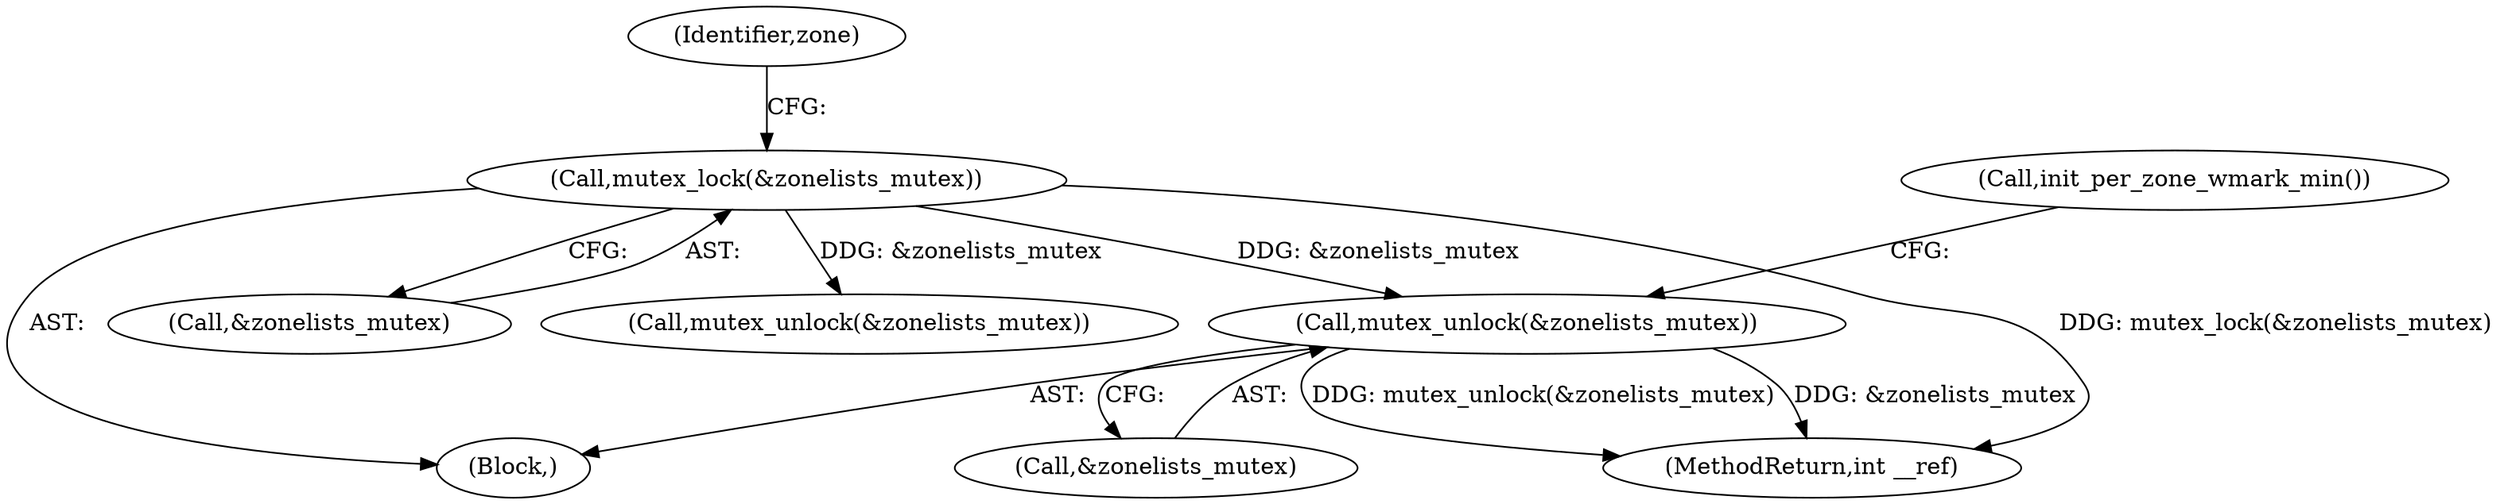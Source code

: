 digraph "0_linux_08dff7b7d629807dbb1f398c68dd9cd58dd657a1@API" {
"1000233" [label="(Call,mutex_unlock(&zonelists_mutex))"];
"1000175" [label="(Call,mutex_lock(&zonelists_mutex))"];
"1000255" [label="(MethodReturn,int __ref)"];
"1000176" [label="(Call,&zonelists_mutex)"];
"1000105" [label="(Block,)"];
"1000175" [label="(Call,mutex_lock(&zonelists_mutex))"];
"1000236" [label="(Call,init_per_zone_wmark_min())"];
"1000234" [label="(Call,&zonelists_mutex)"];
"1000181" [label="(Identifier,zone)"];
"1000233" [label="(Call,mutex_unlock(&zonelists_mutex))"];
"1000196" [label="(Call,mutex_unlock(&zonelists_mutex))"];
"1000233" -> "1000105"  [label="AST: "];
"1000233" -> "1000234"  [label="CFG: "];
"1000234" -> "1000233"  [label="AST: "];
"1000236" -> "1000233"  [label="CFG: "];
"1000233" -> "1000255"  [label="DDG: mutex_unlock(&zonelists_mutex)"];
"1000233" -> "1000255"  [label="DDG: &zonelists_mutex"];
"1000175" -> "1000233"  [label="DDG: &zonelists_mutex"];
"1000175" -> "1000105"  [label="AST: "];
"1000175" -> "1000176"  [label="CFG: "];
"1000176" -> "1000175"  [label="AST: "];
"1000181" -> "1000175"  [label="CFG: "];
"1000175" -> "1000255"  [label="DDG: mutex_lock(&zonelists_mutex)"];
"1000175" -> "1000196"  [label="DDG: &zonelists_mutex"];
}
